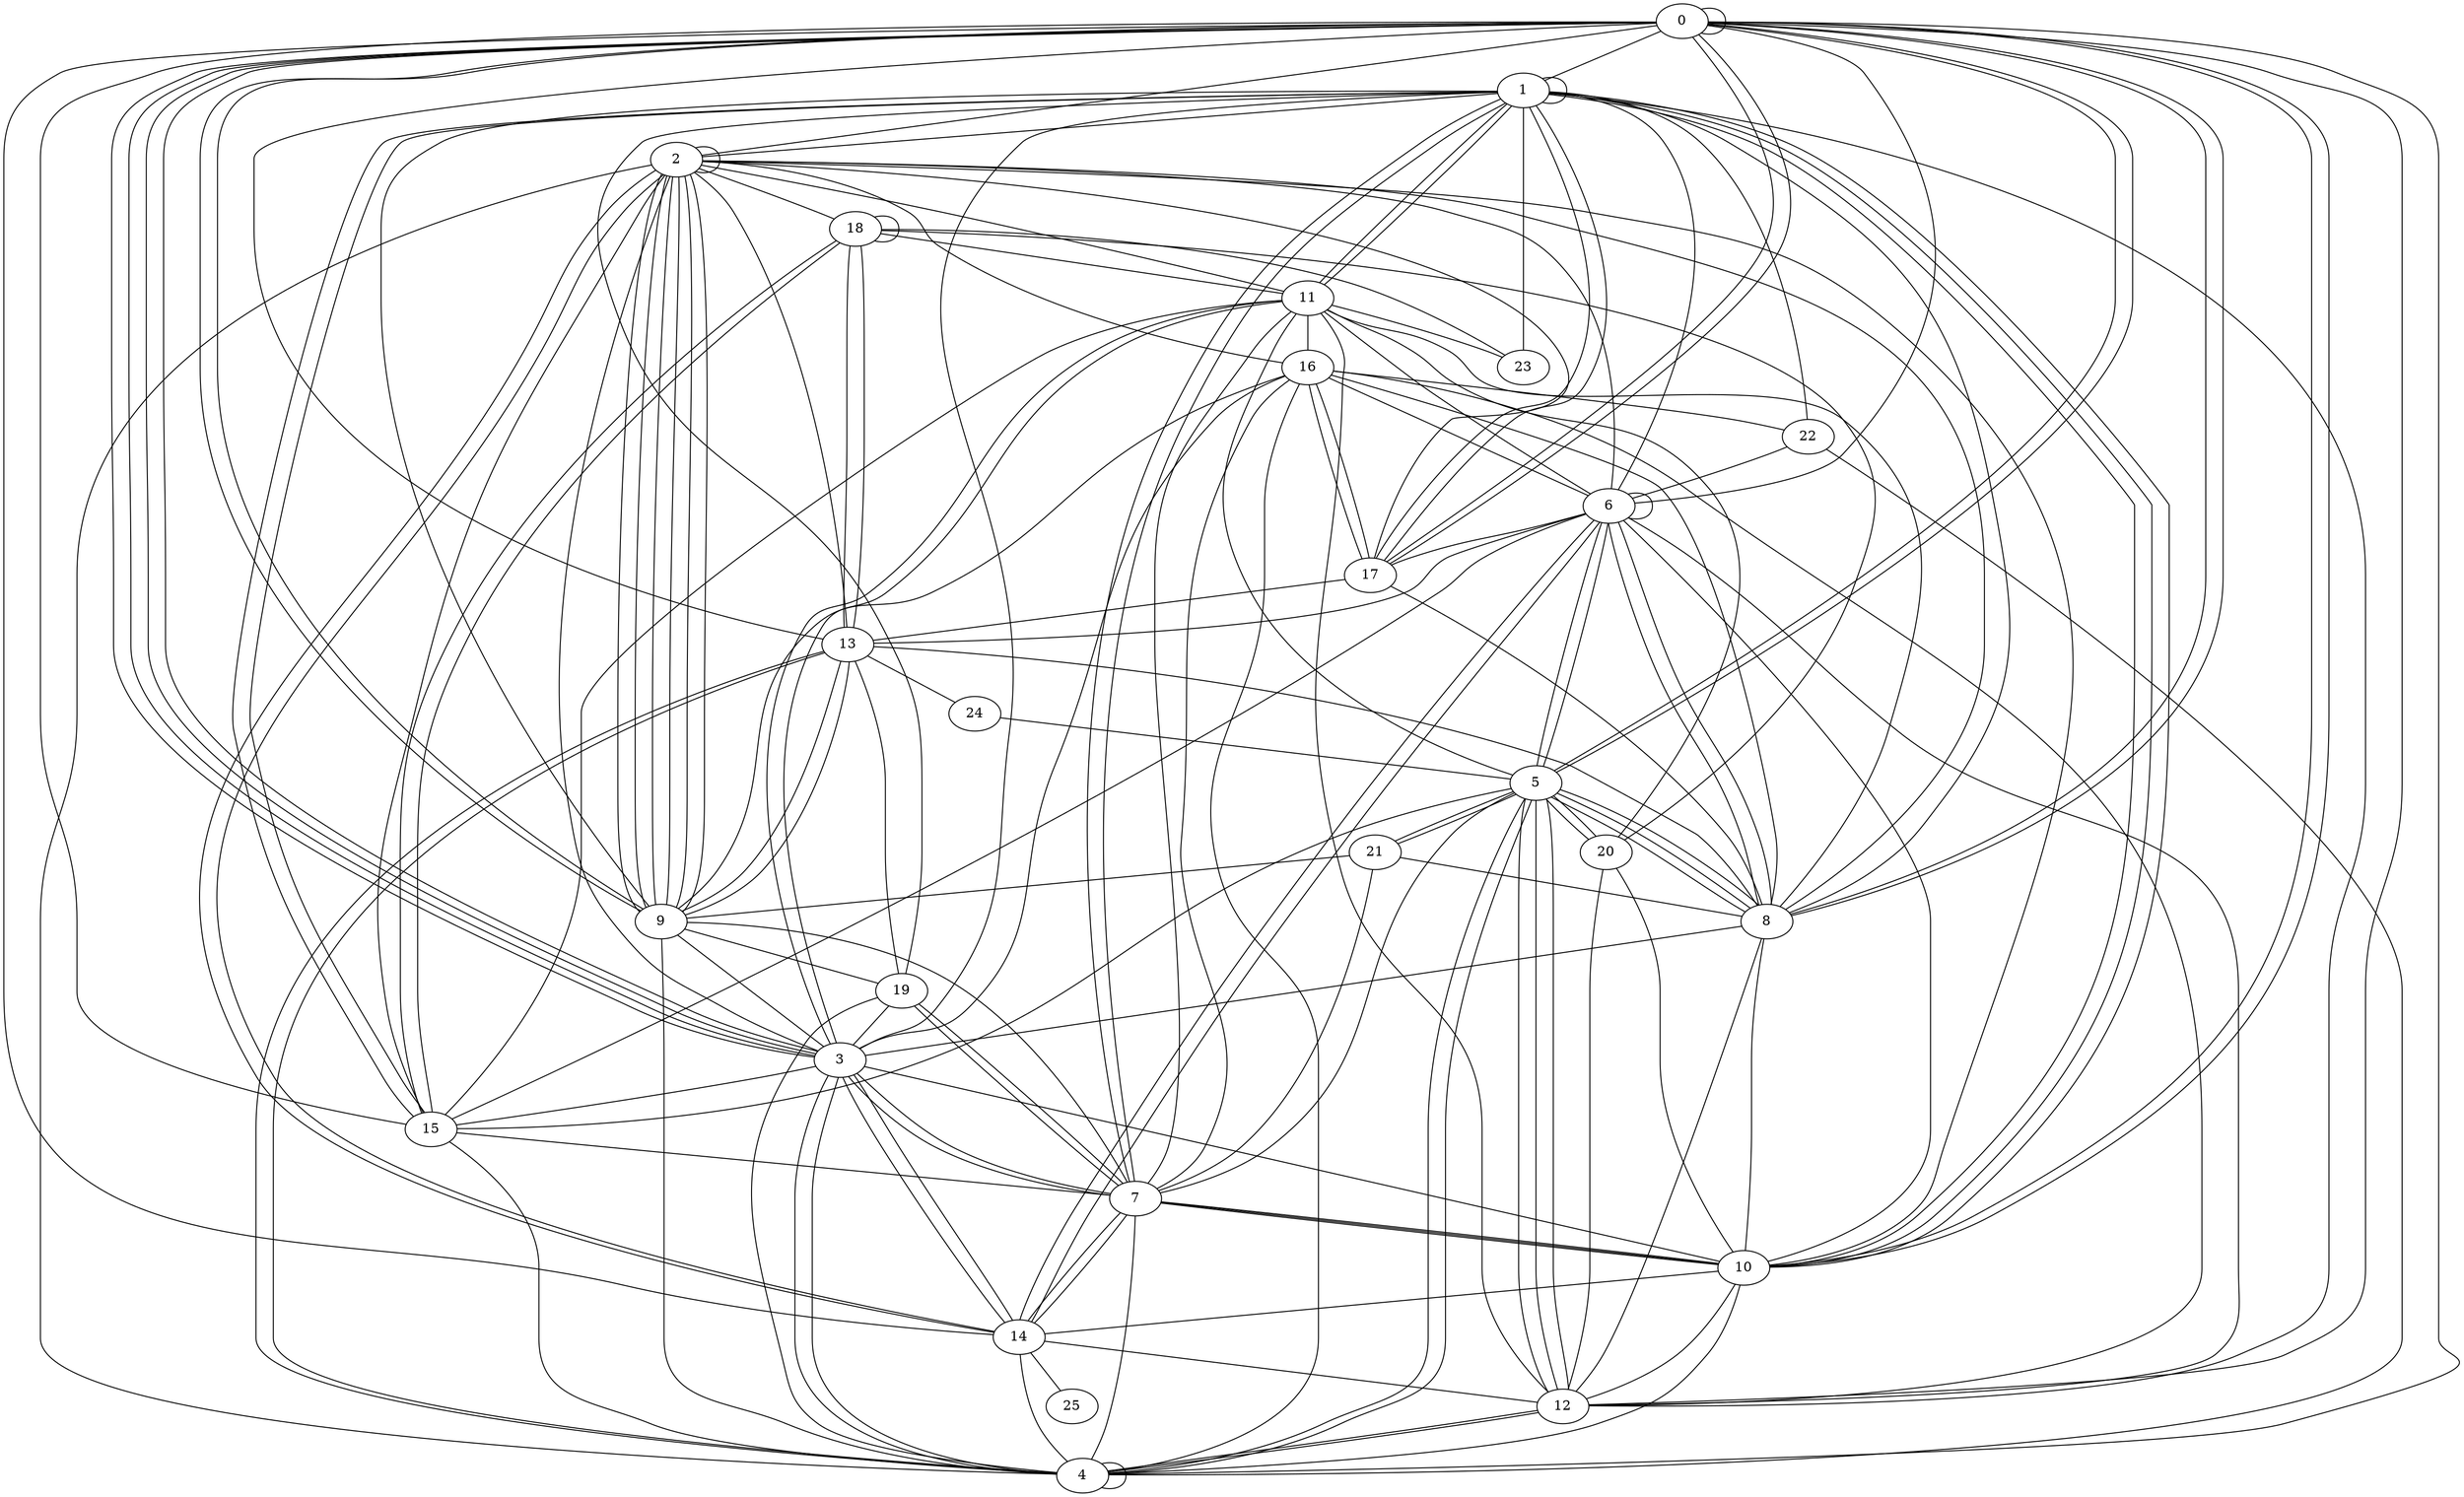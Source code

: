 graph G {
0;
1;
2;
3;
4;
5;
6;
7;
8;
9;
10;
11;
12;
13;
14;
15;
16;
17;
18;
19;
20;
21;
22;
23;
24;
25;
1--10 ;
15--2 ;
8--16 ;
14--7 ;
12--4 ;
11--3 ;
1--11 ;
0--0 ;
1--12 ;
9--0 ;
2--14 ;
21--8 ;
1--2 ;
17--1 ;
7--1 ;
11--3 ;
15--1 ;
7--5 ;
17--8 ;
2--18 ;
12--5 ;
16--22 ;
9--3 ;
9--4 ;
18--13 ;
14--12 ;
11--15 ;
13--9 ;
10--2 ;
11--6 ;
15--6 ;
6--6 ;
9--2 ;
18--20 ;
13--24 ;
8--12 ;
4--13 ;
5--20 ;
19--3 ;
4--3 ;
2--0 ;
4--22 ;
15--18 ;
9--0 ;
10--14 ;
11--5 ;
1--1 ;
4--19 ;
9--19 ;
16--3 ;
14--3 ;
6--0 ;
2--9 ;
17--16 ;
5--8 ;
3--7 ;
7--3 ;
1--10 ;
12--16 ;
18--18 ;
10--1 ;
8--11 ;
4--2 ;
0--12 ;
11--1 ;
18--11 ;
7--19 ;
6--14 ;
5--8 ;
11--12 ;
17--0 ;
24--5 ;
6--14 ;
18--15 ;
2--2 ;
4--5 ;
10--6 ;
16--17 ;
9--2 ;
7--10 ;
20--12 ;
8--6 ;
9--2 ;
16--4 ;
6--13 ;
4--5 ;
5--0 ;
3--0 ;
1--22 ;
7--16 ;
6--8 ;
0--17 ;
21--5 ;
21--7 ;
16--9 ;
1--9 ;
15--7 ;
13--4 ;
7--14 ;
7--9 ;
6--17 ;
20--10 ;
4--15 ;
8--1 ;
0--3 ;
10--0 ;
22--6 ;
20--5 ;
3--10 ;
8--3 ;
16--2 ;
21--9 ;
9--13 ;
14--25 ;
4--4 ;
15--0 ;
14--0 ;
3--2 ;
7--10 ;
5--12 ;
6--12 ;
10--7 ;
19--1 ;
0--3 ;
8--10 ;
15--1 ;
23--18 ;
5--15 ;
17--13 ;
1--6 ;
11--16 ;
10--4 ;
4--7 ;
3--15 ;
2--6 ;
17--2 ;
2--14 ;
14--4 ;
0--10 ;
0--3 ;
0--8 ;
9--2 ;
4--3 ;
7--19 ;
2--8 ;
6--16 ;
20--11 ;
5--12 ;
5--6 ;
3--1 ;
11--23 ;
1--17 ;
2--9 ;
4--0 ;
0--1 ;
13--18 ;
5--8 ;
6--5 ;
14--3 ;
0--8 ;
1--23 ;
2--13 ;
4--12 ;
1--7 ;
13--19 ;
5--0 ;
11--7 ;
8--13 ;
11--2 ;
5--21 ;
10--12 ;
13--0 ;
}
